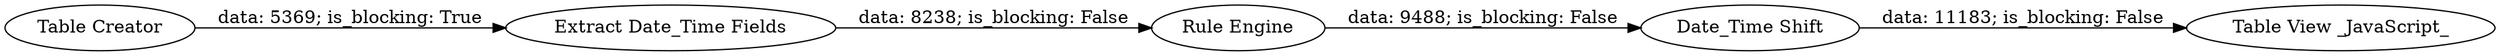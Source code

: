 digraph {
	"8420943307281416238_11" [label="Extract Date_Time Fields"]
	"8420943307281416238_1" [label="Table Creator"]
	"8420943307281416238_13" [label="Date_Time Shift"]
	"8420943307281416238_12" [label="Rule Engine"]
	"8420943307281416238_14" [label="Table View _JavaScript_"]
	"8420943307281416238_12" -> "8420943307281416238_13" [label="data: 9488; is_blocking: False"]
	"8420943307281416238_11" -> "8420943307281416238_12" [label="data: 8238; is_blocking: False"]
	"8420943307281416238_1" -> "8420943307281416238_11" [label="data: 5369; is_blocking: True"]
	"8420943307281416238_13" -> "8420943307281416238_14" [label="data: 11183; is_blocking: False"]
	rankdir=LR
}
